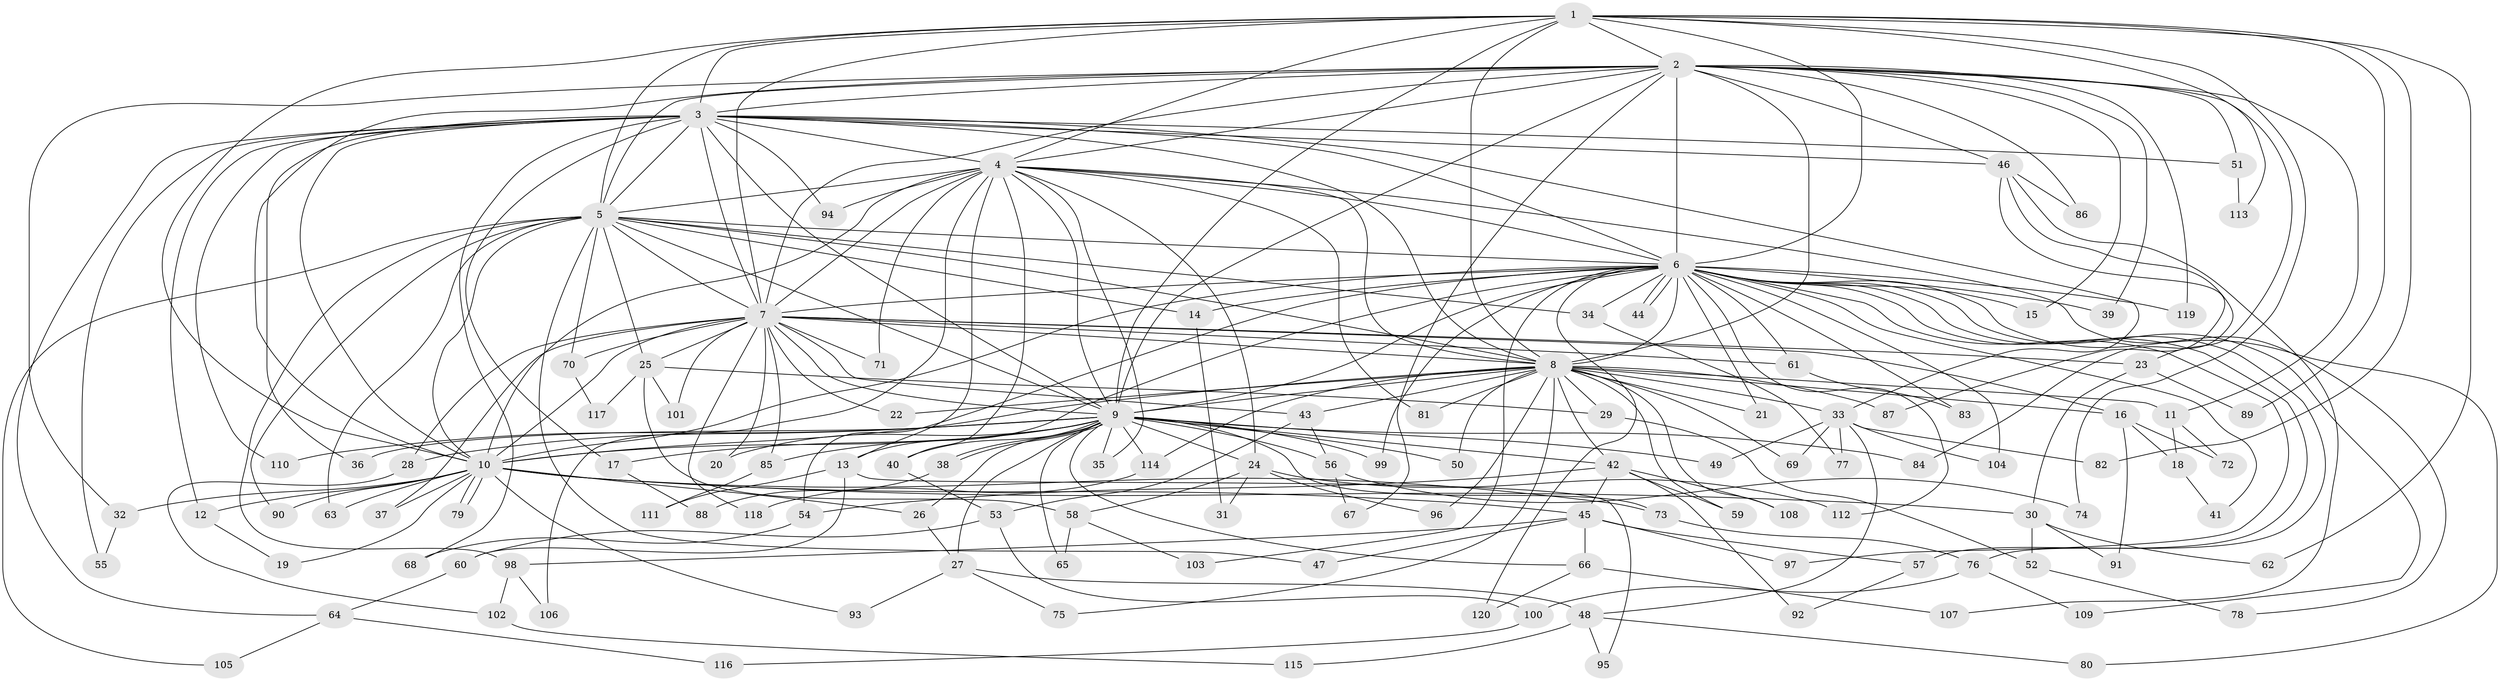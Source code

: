 // Generated by graph-tools (version 1.1) at 2025/34/03/09/25 02:34:34]
// undirected, 120 vertices, 265 edges
graph export_dot {
graph [start="1"]
  node [color=gray90,style=filled];
  1;
  2;
  3;
  4;
  5;
  6;
  7;
  8;
  9;
  10;
  11;
  12;
  13;
  14;
  15;
  16;
  17;
  18;
  19;
  20;
  21;
  22;
  23;
  24;
  25;
  26;
  27;
  28;
  29;
  30;
  31;
  32;
  33;
  34;
  35;
  36;
  37;
  38;
  39;
  40;
  41;
  42;
  43;
  44;
  45;
  46;
  47;
  48;
  49;
  50;
  51;
  52;
  53;
  54;
  55;
  56;
  57;
  58;
  59;
  60;
  61;
  62;
  63;
  64;
  65;
  66;
  67;
  68;
  69;
  70;
  71;
  72;
  73;
  74;
  75;
  76;
  77;
  78;
  79;
  80;
  81;
  82;
  83;
  84;
  85;
  86;
  87;
  88;
  89;
  90;
  91;
  92;
  93;
  94;
  95;
  96;
  97;
  98;
  99;
  100;
  101;
  102;
  103;
  104;
  105;
  106;
  107;
  108;
  109;
  110;
  111;
  112;
  113;
  114;
  115;
  116;
  117;
  118;
  119;
  120;
  1 -- 2;
  1 -- 3;
  1 -- 4;
  1 -- 5;
  1 -- 6;
  1 -- 7;
  1 -- 8;
  1 -- 9;
  1 -- 10;
  1 -- 62;
  1 -- 74;
  1 -- 82;
  1 -- 89;
  1 -- 113;
  2 -- 3;
  2 -- 4;
  2 -- 5;
  2 -- 6;
  2 -- 7;
  2 -- 8;
  2 -- 9;
  2 -- 10;
  2 -- 11;
  2 -- 15;
  2 -- 23;
  2 -- 32;
  2 -- 39;
  2 -- 46;
  2 -- 51;
  2 -- 67;
  2 -- 86;
  2 -- 119;
  3 -- 4;
  3 -- 5;
  3 -- 6;
  3 -- 7;
  3 -- 8;
  3 -- 9;
  3 -- 10;
  3 -- 12;
  3 -- 17;
  3 -- 33;
  3 -- 36;
  3 -- 46;
  3 -- 51;
  3 -- 55;
  3 -- 64;
  3 -- 68;
  3 -- 94;
  3 -- 110;
  4 -- 5;
  4 -- 6;
  4 -- 7;
  4 -- 8;
  4 -- 9;
  4 -- 10;
  4 -- 13;
  4 -- 24;
  4 -- 35;
  4 -- 40;
  4 -- 71;
  4 -- 78;
  4 -- 81;
  4 -- 94;
  4 -- 106;
  5 -- 6;
  5 -- 7;
  5 -- 8;
  5 -- 9;
  5 -- 10;
  5 -- 14;
  5 -- 25;
  5 -- 34;
  5 -- 47;
  5 -- 63;
  5 -- 70;
  5 -- 90;
  5 -- 98;
  5 -- 105;
  6 -- 7;
  6 -- 8;
  6 -- 9;
  6 -- 10;
  6 -- 13;
  6 -- 14;
  6 -- 15;
  6 -- 21;
  6 -- 34;
  6 -- 39;
  6 -- 41;
  6 -- 44;
  6 -- 44;
  6 -- 54;
  6 -- 57;
  6 -- 61;
  6 -- 76;
  6 -- 80;
  6 -- 83;
  6 -- 97;
  6 -- 99;
  6 -- 103;
  6 -- 104;
  6 -- 109;
  6 -- 112;
  6 -- 119;
  6 -- 120;
  7 -- 8;
  7 -- 9;
  7 -- 10;
  7 -- 16;
  7 -- 20;
  7 -- 22;
  7 -- 23;
  7 -- 25;
  7 -- 28;
  7 -- 37;
  7 -- 43;
  7 -- 61;
  7 -- 70;
  7 -- 71;
  7 -- 85;
  7 -- 101;
  7 -- 118;
  8 -- 9;
  8 -- 10;
  8 -- 11;
  8 -- 16;
  8 -- 21;
  8 -- 22;
  8 -- 29;
  8 -- 33;
  8 -- 42;
  8 -- 43;
  8 -- 50;
  8 -- 59;
  8 -- 69;
  8 -- 75;
  8 -- 81;
  8 -- 87;
  8 -- 96;
  8 -- 108;
  8 -- 114;
  9 -- 10;
  9 -- 17;
  9 -- 20;
  9 -- 24;
  9 -- 26;
  9 -- 27;
  9 -- 28;
  9 -- 35;
  9 -- 36;
  9 -- 38;
  9 -- 38;
  9 -- 40;
  9 -- 42;
  9 -- 49;
  9 -- 50;
  9 -- 56;
  9 -- 65;
  9 -- 66;
  9 -- 73;
  9 -- 84;
  9 -- 85;
  9 -- 99;
  9 -- 110;
  9 -- 114;
  10 -- 12;
  10 -- 19;
  10 -- 26;
  10 -- 30;
  10 -- 32;
  10 -- 37;
  10 -- 45;
  10 -- 63;
  10 -- 73;
  10 -- 79;
  10 -- 79;
  10 -- 90;
  10 -- 93;
  11 -- 18;
  11 -- 72;
  12 -- 19;
  13 -- 60;
  13 -- 95;
  13 -- 111;
  14 -- 31;
  16 -- 18;
  16 -- 72;
  16 -- 91;
  17 -- 88;
  18 -- 41;
  23 -- 30;
  23 -- 89;
  24 -- 31;
  24 -- 58;
  24 -- 96;
  24 -- 112;
  25 -- 29;
  25 -- 58;
  25 -- 101;
  25 -- 117;
  26 -- 27;
  27 -- 48;
  27 -- 75;
  27 -- 93;
  28 -- 102;
  29 -- 52;
  30 -- 52;
  30 -- 62;
  30 -- 91;
  32 -- 55;
  33 -- 48;
  33 -- 49;
  33 -- 69;
  33 -- 77;
  33 -- 82;
  33 -- 104;
  34 -- 77;
  38 -- 88;
  40 -- 53;
  42 -- 45;
  42 -- 54;
  42 -- 59;
  42 -- 92;
  42 -- 108;
  43 -- 53;
  43 -- 56;
  45 -- 47;
  45 -- 57;
  45 -- 66;
  45 -- 97;
  45 -- 98;
  46 -- 84;
  46 -- 86;
  46 -- 87;
  46 -- 107;
  48 -- 80;
  48 -- 95;
  48 -- 115;
  51 -- 113;
  52 -- 78;
  53 -- 60;
  53 -- 100;
  54 -- 68;
  56 -- 67;
  56 -- 74;
  57 -- 92;
  58 -- 65;
  58 -- 103;
  60 -- 64;
  61 -- 83;
  64 -- 105;
  64 -- 116;
  66 -- 107;
  66 -- 120;
  70 -- 117;
  73 -- 76;
  76 -- 100;
  76 -- 109;
  85 -- 111;
  98 -- 102;
  98 -- 106;
  100 -- 116;
  102 -- 115;
  114 -- 118;
}
